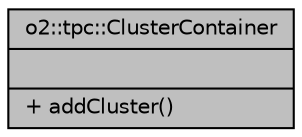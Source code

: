 digraph "o2::tpc::ClusterContainer"
{
 // INTERACTIVE_SVG=YES
  bgcolor="transparent";
  edge [fontname="Helvetica",fontsize="10",labelfontname="Helvetica",labelfontsize="10"];
  node [fontname="Helvetica",fontsize="10",shape=record];
  Node1 [label="{o2::tpc::ClusterContainer\n||+ addCluster()\l}",height=0.2,width=0.4,color="black", fillcolor="grey75", style="filled", fontcolor="black"];
}
